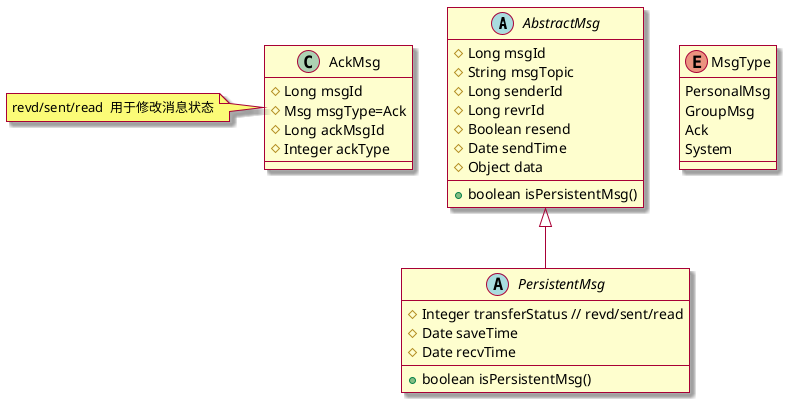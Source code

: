 @startuml
skin rose
'https://plantuml.com/class-diagram

abstract class AbstractMsg {
    # Long msgId
    # String msgTopic
    # Long senderId
    # Long revrId
    # Boolean resend
    # Date sendTime
    # Object data
    + boolean isPersistentMsg()
}

abstract class PersistentMsg extends AbstractMsg {
    # Integer transferStatus // revd/sent/read
    # Date saveTime
    # Date recvTime
    + boolean isPersistentMsg()
}


class AckMsg {
    # Long msgId
    # Msg msgType=Ack
    # Long ackMsgId
    # Integer ackType
}

note left of AckMsg {
    revd/sent/read  用于修改消息状态
}


enum MsgType {
    PersonalMsg
    GroupMsg
    Ack
    System
}
@enduml